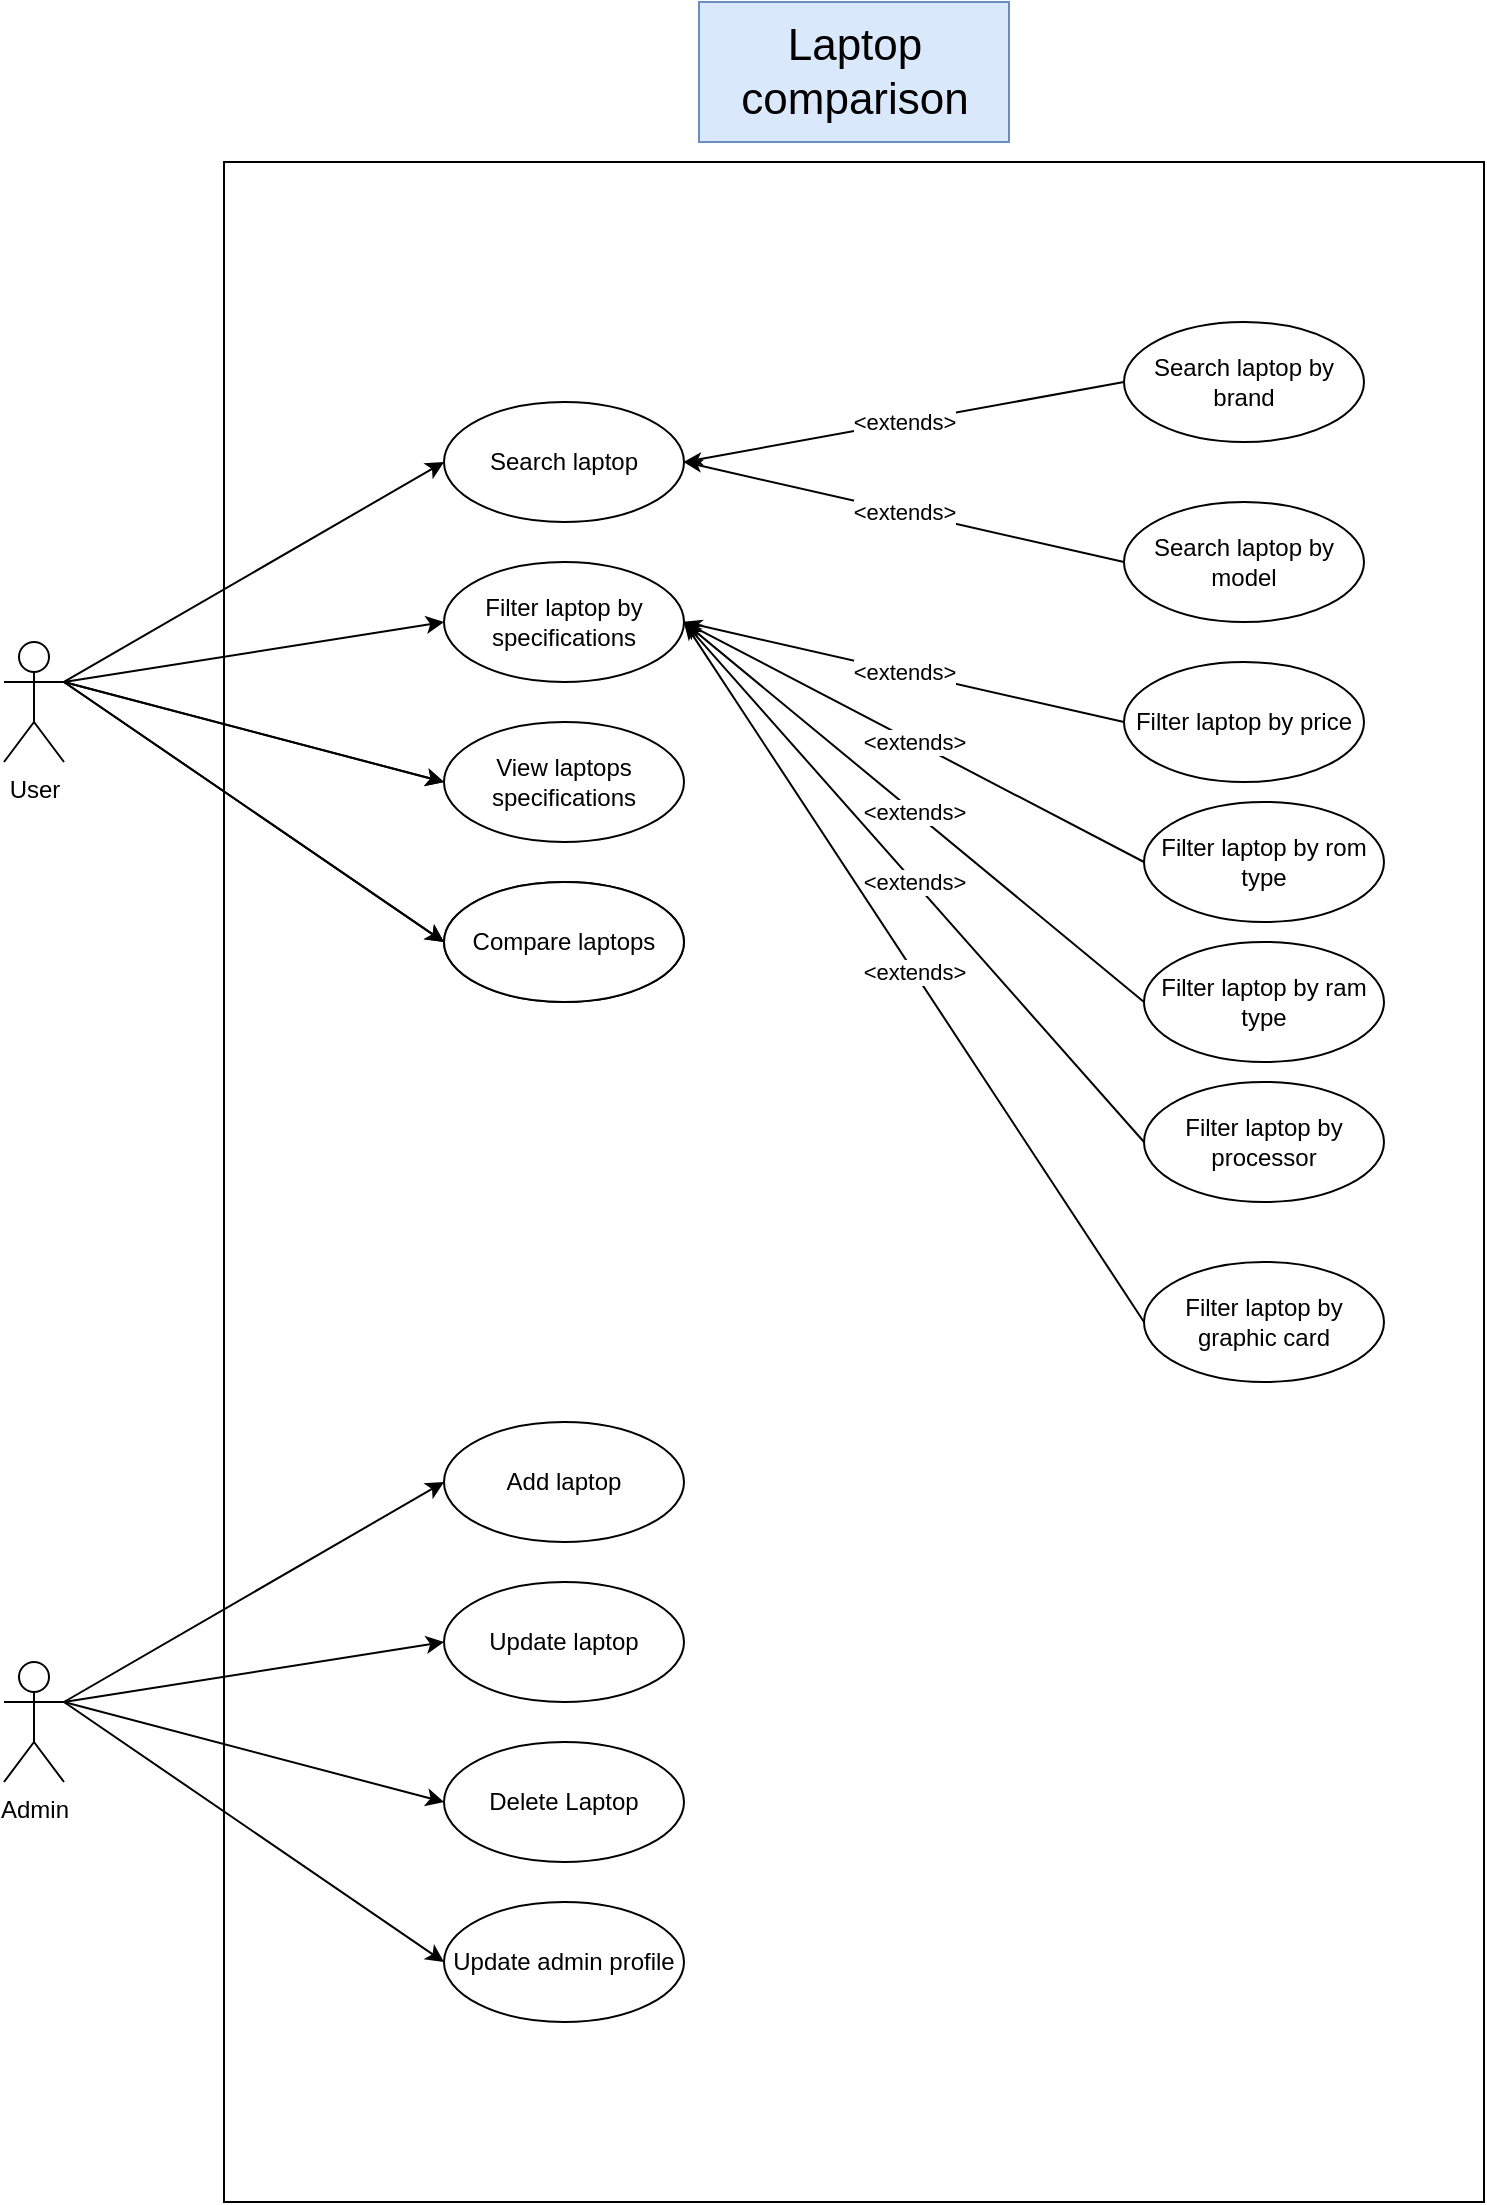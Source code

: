 <mxfile version="15.7.0" type="device"><diagram id="0-QA8VgCaap36nvlfPEB" name="Page-1"><mxGraphModel dx="1673" dy="1998" grid="1" gridSize="10" guides="1" tooltips="1" connect="1" arrows="1" fold="1" page="1" pageScale="1" pageWidth="827" pageHeight="1169" math="0" shadow="0"><root><mxCell id="0"/><mxCell id="1" parent="0"/><mxCell id="MgIGee7SMqUSq0EF4q96-46" value="" style="rounded=0;whiteSpace=wrap;html=1;" vertex="1" parent="1"><mxGeometry x="290" width="630" height="1020" as="geometry"/></mxCell><mxCell id="MgIGee7SMqUSq0EF4q96-1" value="User" style="shape=umlActor;verticalLabelPosition=bottom;verticalAlign=top;html=1;outlineConnect=0;" vertex="1" parent="1"><mxGeometry x="180" y="240" width="30" height="60" as="geometry"/></mxCell><mxCell id="MgIGee7SMqUSq0EF4q96-2" value="Admin" style="shape=umlActor;verticalLabelPosition=bottom;verticalAlign=top;html=1;outlineConnect=0;" vertex="1" parent="1"><mxGeometry x="180" y="750" width="30" height="60" as="geometry"/></mxCell><mxCell id="MgIGee7SMqUSq0EF4q96-6" value="Search laptop" style="ellipse;whiteSpace=wrap;html=1;" vertex="1" parent="1"><mxGeometry x="400" y="120" width="120" height="60" as="geometry"/></mxCell><mxCell id="MgIGee7SMqUSq0EF4q96-7" value="Filter laptop by specifications" style="ellipse;whiteSpace=wrap;html=1;" vertex="1" parent="1"><mxGeometry x="400" y="200" width="120" height="60" as="geometry"/></mxCell><mxCell id="MgIGee7SMqUSq0EF4q96-8" value="View laptops specifications" style="ellipse;whiteSpace=wrap;html=1;" vertex="1" parent="1"><mxGeometry x="400" y="280" width="120" height="60" as="geometry"/></mxCell><mxCell id="MgIGee7SMqUSq0EF4q96-9" value="Compare laptops" style="ellipse;whiteSpace=wrap;html=1;" vertex="1" parent="1"><mxGeometry x="400" y="360" width="120" height="60" as="geometry"/></mxCell><mxCell id="MgIGee7SMqUSq0EF4q96-16" value="" style="endArrow=classic;html=1;rounded=0;exitX=1;exitY=0.333;exitDx=0;exitDy=0;exitPerimeter=0;entryX=0;entryY=0.5;entryDx=0;entryDy=0;" edge="1" parent="1" source="MgIGee7SMqUSq0EF4q96-1" target="MgIGee7SMqUSq0EF4q96-6"><mxGeometry width="50" height="50" relative="1" as="geometry"><mxPoint x="790" y="520" as="sourcePoint"/><mxPoint x="840" y="470" as="targetPoint"/></mxGeometry></mxCell><mxCell id="MgIGee7SMqUSq0EF4q96-17" value="" style="endArrow=classic;html=1;rounded=0;exitX=1;exitY=0.333;exitDx=0;exitDy=0;exitPerimeter=0;entryX=0;entryY=0.5;entryDx=0;entryDy=0;" edge="1" parent="1" source="MgIGee7SMqUSq0EF4q96-1" target="MgIGee7SMqUSq0EF4q96-7"><mxGeometry width="50" height="50" relative="1" as="geometry"><mxPoint x="220" y="270" as="sourcePoint"/><mxPoint x="410" y="160" as="targetPoint"/></mxGeometry></mxCell><mxCell id="MgIGee7SMqUSq0EF4q96-18" value="" style="endArrow=classic;html=1;rounded=0;exitX=1;exitY=0.333;exitDx=0;exitDy=0;exitPerimeter=0;entryX=0;entryY=0.5;entryDx=0;entryDy=0;" edge="1" parent="1" source="MgIGee7SMqUSq0EF4q96-1" target="MgIGee7SMqUSq0EF4q96-8"><mxGeometry width="50" height="50" relative="1" as="geometry"><mxPoint x="220" y="270" as="sourcePoint"/><mxPoint x="410" y="240" as="targetPoint"/></mxGeometry></mxCell><mxCell id="MgIGee7SMqUSq0EF4q96-19" value="" style="endArrow=classic;html=1;rounded=0;exitX=1;exitY=0.333;exitDx=0;exitDy=0;exitPerimeter=0;entryX=0;entryY=0.5;entryDx=0;entryDy=0;" edge="1" parent="1" source="MgIGee7SMqUSq0EF4q96-1" target="MgIGee7SMqUSq0EF4q96-9"><mxGeometry width="50" height="50" relative="1" as="geometry"><mxPoint x="220" y="270" as="sourcePoint"/><mxPoint x="410" y="320" as="targetPoint"/></mxGeometry></mxCell><mxCell id="MgIGee7SMqUSq0EF4q96-20" value="&amp;lt;extends&amp;gt;" style="endArrow=none;html=1;rounded=0;exitX=1;exitY=0.5;exitDx=0;exitDy=0;endFill=0;startArrow=classicThin;startFill=1;" edge="1" parent="1" source="MgIGee7SMqUSq0EF4q96-6"><mxGeometry width="50" height="50" relative="1" as="geometry"><mxPoint x="790" y="520" as="sourcePoint"/><mxPoint x="740" y="110" as="targetPoint"/></mxGeometry></mxCell><mxCell id="MgIGee7SMqUSq0EF4q96-21" value="Search laptop by brand" style="ellipse;whiteSpace=wrap;html=1;" vertex="1" parent="1"><mxGeometry x="740" y="80" width="120" height="60" as="geometry"/></mxCell><mxCell id="MgIGee7SMqUSq0EF4q96-22" value="Search laptop by model" style="ellipse;whiteSpace=wrap;html=1;" vertex="1" parent="1"><mxGeometry x="740" y="170" width="120" height="60" as="geometry"/></mxCell><mxCell id="MgIGee7SMqUSq0EF4q96-23" value="&amp;lt;extends&amp;gt;" style="endArrow=none;html=1;rounded=0;exitX=1;exitY=0.5;exitDx=0;exitDy=0;entryX=0;entryY=0.5;entryDx=0;entryDy=0;startArrow=classicThin;startFill=1;endFill=0;" edge="1" parent="1" source="MgIGee7SMqUSq0EF4q96-6" target="MgIGee7SMqUSq0EF4q96-22"><mxGeometry width="50" height="50" relative="1" as="geometry"><mxPoint x="530" y="160" as="sourcePoint"/><mxPoint x="750.0" y="120" as="targetPoint"/></mxGeometry></mxCell><mxCell id="MgIGee7SMqUSq0EF4q96-24" value="Filter laptop by price" style="ellipse;whiteSpace=wrap;html=1;" vertex="1" parent="1"><mxGeometry x="740" y="250" width="120" height="60" as="geometry"/></mxCell><mxCell id="MgIGee7SMqUSq0EF4q96-25" value="&amp;lt;extends&amp;gt;" style="endArrow=none;html=1;rounded=0;exitX=1;exitY=0.5;exitDx=0;exitDy=0;entryX=0;entryY=0.5;entryDx=0;entryDy=0;startArrow=classicThin;startFill=1;endFill=0;" edge="1" parent="1" target="MgIGee7SMqUSq0EF4q96-24"><mxGeometry width="50" height="50" relative="1" as="geometry"><mxPoint x="520" y="230" as="sourcePoint"/><mxPoint x="750.0" y="200" as="targetPoint"/></mxGeometry></mxCell><mxCell id="MgIGee7SMqUSq0EF4q96-26" value="Filter laptop by rom type" style="ellipse;whiteSpace=wrap;html=1;" vertex="1" parent="1"><mxGeometry x="750" y="320" width="120" height="60" as="geometry"/></mxCell><mxCell id="MgIGee7SMqUSq0EF4q96-27" value="&amp;lt;extends&amp;gt;" style="endArrow=none;html=1;rounded=0;exitX=1;exitY=0.5;exitDx=0;exitDy=0;entryX=0;entryY=0.5;entryDx=0;entryDy=0;startArrow=classicThin;startFill=1;endFill=0;" edge="1" parent="1" target="MgIGee7SMqUSq0EF4q96-26" source="MgIGee7SMqUSq0EF4q96-7"><mxGeometry width="50" height="50" relative="1" as="geometry"><mxPoint x="530" y="300" as="sourcePoint"/><mxPoint x="760.0" y="270" as="targetPoint"/></mxGeometry></mxCell><mxCell id="MgIGee7SMqUSq0EF4q96-28" value="Filter laptop by ram type" style="ellipse;whiteSpace=wrap;html=1;" vertex="1" parent="1"><mxGeometry x="750" y="390" width="120" height="60" as="geometry"/></mxCell><mxCell id="MgIGee7SMqUSq0EF4q96-29" value="&amp;lt;extends&amp;gt;" style="endArrow=none;html=1;rounded=0;exitX=1;exitY=0.5;exitDx=0;exitDy=0;entryX=0;entryY=0.5;entryDx=0;entryDy=0;startArrow=classicThin;startFill=1;endFill=0;" edge="1" parent="1" target="MgIGee7SMqUSq0EF4q96-28" source="MgIGee7SMqUSq0EF4q96-7"><mxGeometry width="50" height="50" relative="1" as="geometry"><mxPoint x="520" y="300" as="sourcePoint"/><mxPoint x="760.0" y="340" as="targetPoint"/></mxGeometry></mxCell><mxCell id="MgIGee7SMqUSq0EF4q96-30" value="Filter laptop by processor" style="ellipse;whiteSpace=wrap;html=1;" vertex="1" parent="1"><mxGeometry x="750" y="460" width="120" height="60" as="geometry"/></mxCell><mxCell id="MgIGee7SMqUSq0EF4q96-31" value="&amp;lt;extends&amp;gt;" style="endArrow=none;html=1;rounded=0;exitX=1;exitY=0.5;exitDx=0;exitDy=0;entryX=0;entryY=0.5;entryDx=0;entryDy=0;startArrow=classicThin;startFill=1;endFill=0;" edge="1" parent="1" target="MgIGee7SMqUSq0EF4q96-30" source="MgIGee7SMqUSq0EF4q96-7"><mxGeometry width="50" height="50" relative="1" as="geometry"><mxPoint x="520" y="220" as="sourcePoint"/><mxPoint x="760.0" y="410" as="targetPoint"/></mxGeometry></mxCell><mxCell id="MgIGee7SMqUSq0EF4q96-32" value="Filter laptop by graphic card" style="ellipse;whiteSpace=wrap;html=1;" vertex="1" parent="1"><mxGeometry x="750" y="550" width="120" height="60" as="geometry"/></mxCell><mxCell id="MgIGee7SMqUSq0EF4q96-33" value="&amp;lt;extends&amp;gt;" style="endArrow=none;html=1;rounded=0;exitX=1;exitY=0.5;exitDx=0;exitDy=0;entryX=0;entryY=0.5;entryDx=0;entryDy=0;startArrow=classicThin;startFill=1;endFill=0;" edge="1" parent="1" target="MgIGee7SMqUSq0EF4q96-32" source="MgIGee7SMqUSq0EF4q96-7"><mxGeometry width="50" height="50" relative="1" as="geometry"><mxPoint x="520" y="320" as="sourcePoint"/><mxPoint x="760.0" y="500" as="targetPoint"/></mxGeometry></mxCell><mxCell id="MgIGee7SMqUSq0EF4q96-34" value="Compare laptops" style="ellipse;whiteSpace=wrap;html=1;" vertex="1" parent="1"><mxGeometry x="400" y="360" width="120" height="60" as="geometry"/></mxCell><mxCell id="MgIGee7SMqUSq0EF4q96-35" value="" style="endArrow=classic;html=1;rounded=0;exitX=1;exitY=0.333;exitDx=0;exitDy=0;exitPerimeter=0;entryX=0;entryY=0.5;entryDx=0;entryDy=0;" edge="1" target="MgIGee7SMqUSq0EF4q96-34" parent="1"><mxGeometry width="50" height="50" relative="1" as="geometry"><mxPoint x="210" y="260" as="sourcePoint"/><mxPoint x="410" y="320" as="targetPoint"/></mxGeometry></mxCell><mxCell id="MgIGee7SMqUSq0EF4q96-36" value="" style="endArrow=classic;html=1;rounded=0;exitX=1;exitY=0.333;exitDx=0;exitDy=0;exitPerimeter=0;entryX=0;entryY=0.5;entryDx=0;entryDy=0;" edge="1" parent="1"><mxGeometry width="50" height="50" relative="1" as="geometry"><mxPoint x="210" y="260" as="sourcePoint"/><mxPoint x="400" y="310" as="targetPoint"/></mxGeometry></mxCell><mxCell id="MgIGee7SMqUSq0EF4q96-37" value="Add laptop" style="ellipse;whiteSpace=wrap;html=1;" vertex="1" parent="1"><mxGeometry x="400" y="630" width="120" height="60" as="geometry"/></mxCell><mxCell id="MgIGee7SMqUSq0EF4q96-38" value="Update laptop" style="ellipse;whiteSpace=wrap;html=1;" vertex="1" parent="1"><mxGeometry x="400" y="710" width="120" height="60" as="geometry"/></mxCell><mxCell id="MgIGee7SMqUSq0EF4q96-39" value="" style="endArrow=classic;html=1;rounded=0;exitX=1;exitY=0.333;exitDx=0;exitDy=0;exitPerimeter=0;entryX=0;entryY=0.5;entryDx=0;entryDy=0;" edge="1" parent="1" target="MgIGee7SMqUSq0EF4q96-37"><mxGeometry width="50" height="50" relative="1" as="geometry"><mxPoint x="210" y="770" as="sourcePoint"/><mxPoint x="840" y="980" as="targetPoint"/></mxGeometry></mxCell><mxCell id="MgIGee7SMqUSq0EF4q96-40" value="" style="endArrow=classic;html=1;rounded=0;exitX=1;exitY=0.333;exitDx=0;exitDy=0;exitPerimeter=0;entryX=0;entryY=0.5;entryDx=0;entryDy=0;" edge="1" parent="1" target="MgIGee7SMqUSq0EF4q96-38"><mxGeometry width="50" height="50" relative="1" as="geometry"><mxPoint x="210" y="770" as="sourcePoint"/><mxPoint x="410" y="670" as="targetPoint"/></mxGeometry></mxCell><mxCell id="MgIGee7SMqUSq0EF4q96-41" value="Update admin profile" style="ellipse;whiteSpace=wrap;html=1;" vertex="1" parent="1"><mxGeometry x="400" y="870" width="120" height="60" as="geometry"/></mxCell><mxCell id="MgIGee7SMqUSq0EF4q96-42" value="" style="endArrow=classic;html=1;rounded=0;exitX=1;exitY=0.333;exitDx=0;exitDy=0;exitPerimeter=0;entryX=0;entryY=0.5;entryDx=0;entryDy=0;" edge="1" parent="1" target="MgIGee7SMqUSq0EF4q96-41"><mxGeometry width="50" height="50" relative="1" as="geometry"><mxPoint x="210" y="770" as="sourcePoint"/><mxPoint x="410" y="830" as="targetPoint"/></mxGeometry></mxCell><mxCell id="MgIGee7SMqUSq0EF4q96-43" value="" style="endArrow=classic;html=1;rounded=0;exitX=1;exitY=0.333;exitDx=0;exitDy=0;exitPerimeter=0;entryX=0;entryY=0.5;entryDx=0;entryDy=0;" edge="1" parent="1"><mxGeometry width="50" height="50" relative="1" as="geometry"><mxPoint x="210" y="770" as="sourcePoint"/><mxPoint x="400" y="820" as="targetPoint"/></mxGeometry></mxCell><mxCell id="MgIGee7SMqUSq0EF4q96-44" value="Delete Laptop" style="ellipse;whiteSpace=wrap;html=1;" vertex="1" parent="1"><mxGeometry x="400" y="790" width="120" height="60" as="geometry"/></mxCell><mxCell id="MgIGee7SMqUSq0EF4q96-47" value="Laptop comparison" style="text;html=1;strokeColor=#6c8ebf;fillColor=#dae8fc;align=center;verticalAlign=middle;whiteSpace=wrap;rounded=0;strokeWidth=1;fontSize=22;" vertex="1" parent="1"><mxGeometry x="527.5" y="-80" width="155" height="70" as="geometry"/></mxCell></root></mxGraphModel></diagram></mxfile>